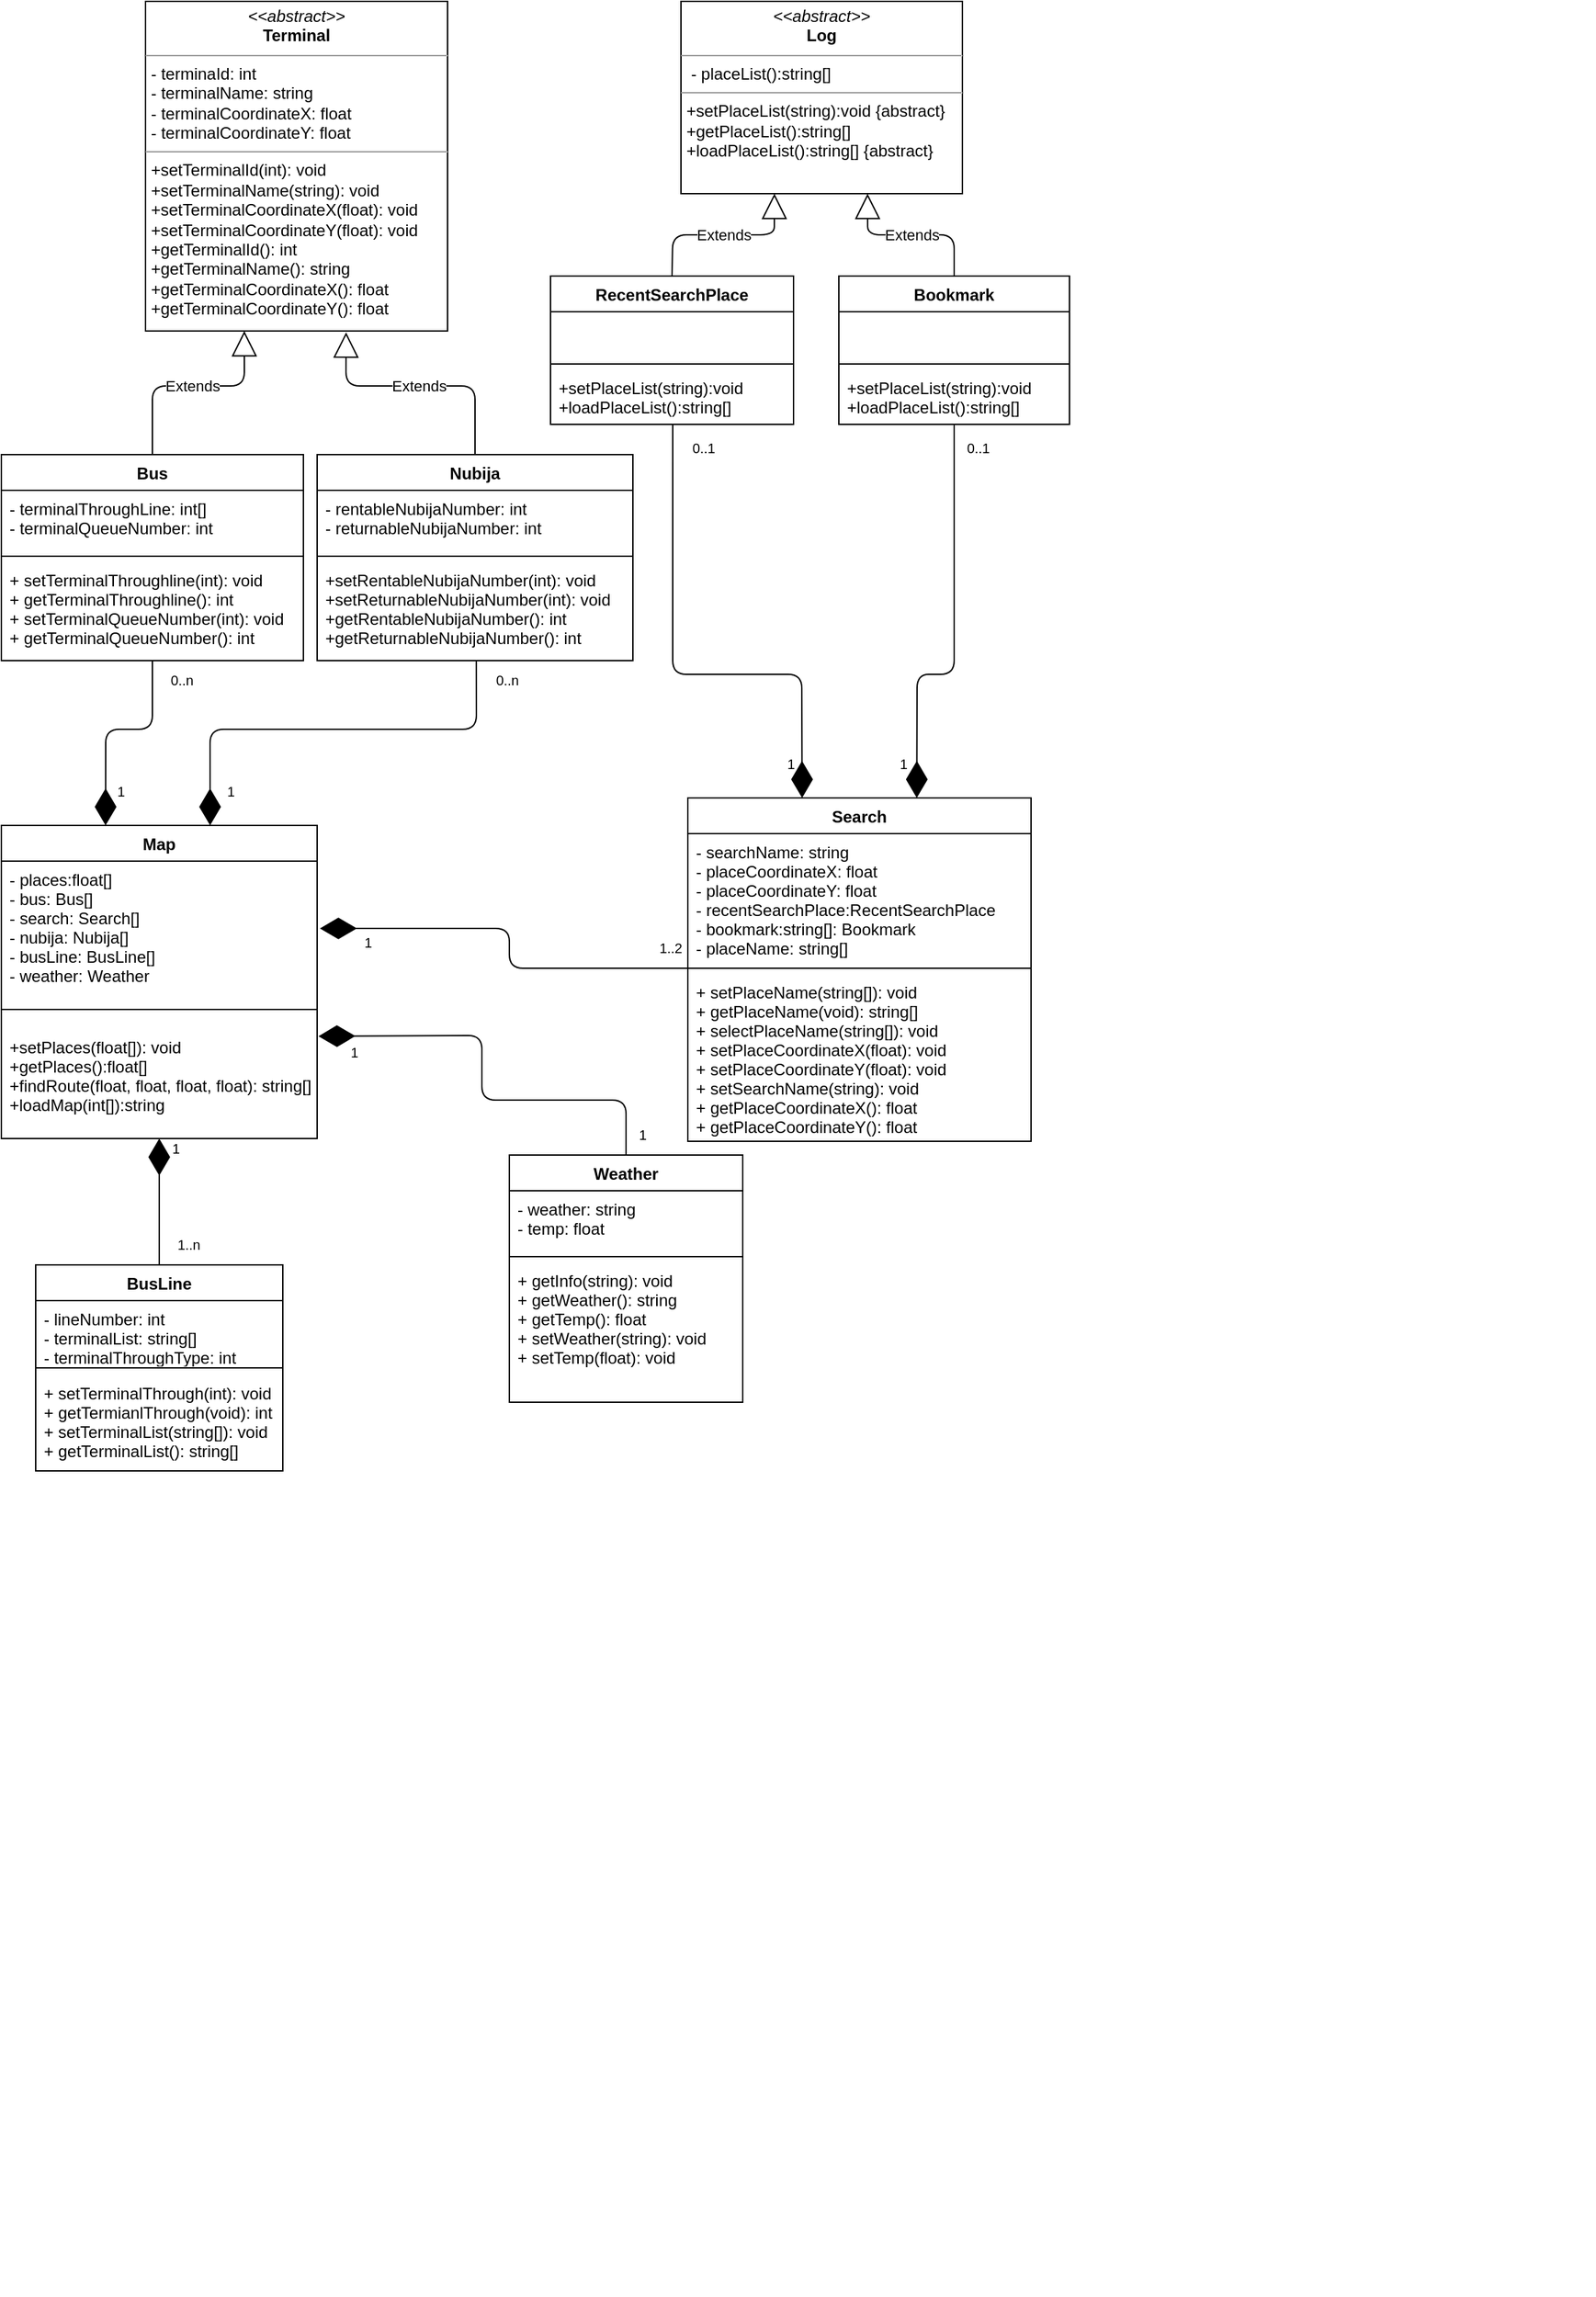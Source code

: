 <mxfile version="12.1.9" type="github" pages="1"><diagram id="FN55JzjhB0qvYEhzUZrB" name="Page-1"><mxGraphModel dx="1092" dy="545" grid="1" gridSize="10" guides="1" tooltips="1" connect="1" arrows="1" fold="1" page="1" pageScale="1" pageWidth="827" pageHeight="1169" math="0" shadow="0"><root><mxCell id="0"/><mxCell id="1" parent="0"/><mxCell id="YfqLZiuq-RBrFdygV_fY-1" value="Weather" style="swimlane;fontStyle=1;align=center;verticalAlign=top;childLayout=stackLayout;horizontal=1;startSize=26;horizontalStack=0;resizeParent=1;resizeParentMax=0;resizeLast=0;collapsible=1;marginBottom=0;" parent="1" vertex="1"><mxGeometry x="410" y="890" width="170" height="180" as="geometry"/></mxCell><mxCell id="YfqLZiuq-RBrFdygV_fY-2" value="- weather: string&#xa;- temp: float&#xa;&#xa;&#xa;" style="text;strokeColor=none;fillColor=none;align=left;verticalAlign=top;spacingLeft=4;spacingRight=4;overflow=hidden;rotatable=0;points=[[0,0.5],[1,0.5]];portConstraint=eastwest;" parent="YfqLZiuq-RBrFdygV_fY-1" vertex="1"><mxGeometry y="26" width="170" height="44" as="geometry"/></mxCell><mxCell id="YfqLZiuq-RBrFdygV_fY-3" value="" style="line;strokeWidth=1;fillColor=none;align=left;verticalAlign=middle;spacingTop=-1;spacingLeft=3;spacingRight=3;rotatable=0;labelPosition=right;points=[];portConstraint=eastwest;" parent="YfqLZiuq-RBrFdygV_fY-1" vertex="1"><mxGeometry y="70" width="170" height="8" as="geometry"/></mxCell><mxCell id="YfqLZiuq-RBrFdygV_fY-4" value="+ getInfo(string): void&#xa;+ getWeather(): string&#xa;+ getTemp(): float&#xa;+ setWeather(string): void&#xa;+ setTemp(float): void&#xa;&#xa;" style="text;strokeColor=none;fillColor=none;align=left;verticalAlign=top;spacingLeft=4;spacingRight=4;overflow=hidden;rotatable=0;points=[[0,0.5],[1,0.5]];portConstraint=eastwest;" parent="YfqLZiuq-RBrFdygV_fY-1" vertex="1"><mxGeometry y="78" width="170" height="102" as="geometry"/></mxCell><mxCell id="YfqLZiuq-RBrFdygV_fY-14" value="Nubija" style="swimlane;fontStyle=1;align=center;verticalAlign=top;childLayout=stackLayout;horizontal=1;startSize=26;horizontalStack=0;resizeParent=1;resizeParentMax=0;resizeLast=0;collapsible=1;marginBottom=0;" parent="1" vertex="1"><mxGeometry x="270" y="380" width="230" height="150" as="geometry"/></mxCell><mxCell id="YfqLZiuq-RBrFdygV_fY-15" value="- rentableNubijaNumber: int&#xa;- returnableNubijaNumber: int" style="text;strokeColor=none;fillColor=none;align=left;verticalAlign=top;spacingLeft=4;spacingRight=4;overflow=hidden;rotatable=0;points=[[0,0.5],[1,0.5]];portConstraint=eastwest;" parent="YfqLZiuq-RBrFdygV_fY-14" vertex="1"><mxGeometry y="26" width="230" height="44" as="geometry"/></mxCell><mxCell id="YfqLZiuq-RBrFdygV_fY-16" value="" style="line;strokeWidth=1;fillColor=none;align=left;verticalAlign=middle;spacingTop=-1;spacingLeft=3;spacingRight=3;rotatable=0;labelPosition=right;points=[];portConstraint=eastwest;" parent="YfqLZiuq-RBrFdygV_fY-14" vertex="1"><mxGeometry y="70" width="230" height="8" as="geometry"/></mxCell><mxCell id="YfqLZiuq-RBrFdygV_fY-17" value="+setRentableNubijaNumber(int): void&#xa;+setReturnableNubijaNumber(int): void&#xa;+getRentableNubijaNumber(): int&#xa;+getReturnableNubijaNumber(): int&#xa;" style="text;strokeColor=none;fillColor=none;align=left;verticalAlign=top;spacingLeft=4;spacingRight=4;overflow=hidden;rotatable=0;points=[[0,0.5],[1,0.5]];portConstraint=eastwest;" parent="YfqLZiuq-RBrFdygV_fY-14" vertex="1"><mxGeometry y="78" width="230" height="72" as="geometry"/></mxCell><mxCell id="dORa9sEvweq1nX9QKOWU-1" value="Search" style="swimlane;fontStyle=1;align=center;verticalAlign=top;childLayout=stackLayout;horizontal=1;startSize=26;horizontalStack=0;resizeParent=1;resizeParentMax=0;resizeLast=0;collapsible=1;marginBottom=0;" parent="1" vertex="1"><mxGeometry x="540" y="630" width="250" height="250" as="geometry"><mxRectangle x="635" y="673.5" width="70" height="26" as="alternateBounds"/></mxGeometry></mxCell><mxCell id="dORa9sEvweq1nX9QKOWU-2" value="- searchName: string&#xa;- placeCoordinateX: float&#xa;- placeCoordinateY: float&#xa;- recentSearchPlace:RecentSearchPlace&#xa;- bookmark:string[]: Bookmark&#xa;- placeName: string[]&#xa;" style="text;strokeColor=none;fillColor=none;align=left;verticalAlign=top;spacingLeft=4;spacingRight=4;overflow=hidden;rotatable=0;points=[[0,0.5],[1,0.5]];portConstraint=eastwest;" parent="dORa9sEvweq1nX9QKOWU-1" vertex="1"><mxGeometry y="26" width="250" height="94" as="geometry"/></mxCell><mxCell id="dORa9sEvweq1nX9QKOWU-3" value="" style="line;strokeWidth=1;fillColor=none;align=left;verticalAlign=middle;spacingTop=-1;spacingLeft=3;spacingRight=3;rotatable=0;labelPosition=right;points=[];portConstraint=eastwest;" parent="dORa9sEvweq1nX9QKOWU-1" vertex="1"><mxGeometry y="120" width="250" height="8" as="geometry"/></mxCell><mxCell id="dORa9sEvweq1nX9QKOWU-4" value="+ setPlaceName(string[]): void&#xa;+ getPlaceName(void): string[]&#xa;+ selectPlaceName(string[]): void&#xa;+ setPlaceCoordinateX(float): void&#xa;+ setPlaceCoordinateY(float): void&#xa;+ setSearchName(string): void&#xa;+ getPlaceCoordinateX(): float&#xa;+ getPlaceCoordinateY(): float" style="text;strokeColor=none;fillColor=none;align=left;verticalAlign=top;spacingLeft=4;spacingRight=4;overflow=hidden;rotatable=0;points=[[0,0.5],[1,0.5]];portConstraint=eastwest;" parent="dORa9sEvweq1nX9QKOWU-1" vertex="1"><mxGeometry y="128" width="250" height="122" as="geometry"/></mxCell><mxCell id="dORa9sEvweq1nX9QKOWU-6" value="RecentSearchPlace" style="swimlane;fontStyle=1;align=center;verticalAlign=top;childLayout=stackLayout;horizontal=1;startSize=26;horizontalStack=0;resizeParent=1;resizeParentMax=0;resizeLast=0;collapsible=1;marginBottom=0;" parent="1" vertex="1"><mxGeometry x="440" y="250" width="177" height="108" as="geometry"/></mxCell><mxCell id="dORa9sEvweq1nX9QKOWU-7" value="&#xa;" style="text;strokeColor=none;fillColor=none;align=left;verticalAlign=top;spacingLeft=4;spacingRight=4;overflow=hidden;rotatable=0;points=[[0,0.5],[1,0.5]];portConstraint=eastwest;" parent="dORa9sEvweq1nX9QKOWU-6" vertex="1"><mxGeometry y="26" width="177" height="34" as="geometry"/></mxCell><mxCell id="dORa9sEvweq1nX9QKOWU-8" value="" style="line;strokeWidth=1;fillColor=none;align=left;verticalAlign=middle;spacingTop=-1;spacingLeft=3;spacingRight=3;rotatable=0;labelPosition=right;points=[];portConstraint=eastwest;" parent="dORa9sEvweq1nX9QKOWU-6" vertex="1"><mxGeometry y="60" width="177" height="8" as="geometry"/></mxCell><mxCell id="dORa9sEvweq1nX9QKOWU-9" value="+setPlaceList(string):void&#xa;+loadPlaceList():string[]" style="text;strokeColor=none;fillColor=none;align=left;verticalAlign=top;spacingLeft=4;spacingRight=4;overflow=hidden;rotatable=0;points=[[0,0.5],[1,0.5]];portConstraint=eastwest;" parent="dORa9sEvweq1nX9QKOWU-6" vertex="1"><mxGeometry y="68" width="177" height="40" as="geometry"/></mxCell><mxCell id="dORa9sEvweq1nX9QKOWU-14" value="Bookmark" style="swimlane;fontStyle=1;align=center;verticalAlign=top;childLayout=stackLayout;horizontal=1;startSize=26;horizontalStack=0;resizeParent=1;resizeParentMax=0;resizeLast=0;collapsible=1;marginBottom=0;" parent="1" vertex="1"><mxGeometry x="650" y="250" width="168" height="108" as="geometry"/></mxCell><mxCell id="dORa9sEvweq1nX9QKOWU-15" value="&#xa;" style="text;strokeColor=none;fillColor=none;align=left;verticalAlign=top;spacingLeft=4;spacingRight=4;overflow=hidden;rotatable=0;points=[[0,0.5],[1,0.5]];portConstraint=eastwest;" parent="dORa9sEvweq1nX9QKOWU-14" vertex="1"><mxGeometry y="26" width="168" height="34" as="geometry"/></mxCell><mxCell id="dORa9sEvweq1nX9QKOWU-16" value="" style="line;strokeWidth=1;fillColor=none;align=left;verticalAlign=middle;spacingTop=-1;spacingLeft=3;spacingRight=3;rotatable=0;labelPosition=right;points=[];portConstraint=eastwest;" parent="dORa9sEvweq1nX9QKOWU-14" vertex="1"><mxGeometry y="60" width="168" height="8" as="geometry"/></mxCell><mxCell id="dORa9sEvweq1nX9QKOWU-17" value="+setPlaceList(string):void&#xa;+loadPlaceList():string[]" style="text;strokeColor=none;fillColor=none;align=left;verticalAlign=top;spacingLeft=4;spacingRight=4;overflow=hidden;rotatable=0;points=[[0,0.5],[1,0.5]];portConstraint=eastwest;" parent="dORa9sEvweq1nX9QKOWU-14" vertex="1"><mxGeometry y="68" width="168" height="40" as="geometry"/></mxCell><mxCell id="dORa9sEvweq1nX9QKOWU-32" value="Extends" style="endArrow=block;endSize=16;endFill=0;html=1;entryX=0.664;entryY=1.004;entryDx=0;entryDy=0;entryPerimeter=0;exitX=0.5;exitY=0;exitDx=0;exitDy=0;" parent="1" source="YfqLZiuq-RBrFdygV_fY-14" target="UYJ70HYdaBodhslfu7VE-12" edge="1"><mxGeometry width="160" relative="1" as="geometry"><mxPoint x="50" y="890" as="sourcePoint"/><mxPoint x="210" y="890" as="targetPoint"/><Array as="points"><mxPoint x="385" y="330"/><mxPoint x="291" y="330"/></Array></mxGeometry></mxCell><mxCell id="dORa9sEvweq1nX9QKOWU-33" value="Extends" style="endArrow=block;endSize=16;endFill=0;html=1;entryX=0.327;entryY=1;entryDx=0;entryDy=0;entryPerimeter=0;exitX=0.5;exitY=0;exitDx=0;exitDy=0;" parent="1" source="Zh9CDBSOGB6Wx7lAXDzi-7" target="UYJ70HYdaBodhslfu7VE-12" edge="1"><mxGeometry width="160" relative="1" as="geometry"><mxPoint x="115" y="380" as="sourcePoint"/><mxPoint x="210" y="890" as="targetPoint"/><Array as="points"><mxPoint x="150" y="330"/><mxPoint x="217" y="330"/></Array></mxGeometry></mxCell><mxCell id="Zh9CDBSOGB6Wx7lAXDzi-7" value="Bus" style="swimlane;fontStyle=1;align=center;verticalAlign=top;childLayout=stackLayout;horizontal=1;startSize=26;horizontalStack=0;resizeParent=1;resizeParentMax=0;resizeLast=0;collapsible=1;marginBottom=0;" parent="1" vertex="1"><mxGeometry x="40" y="380" width="220" height="150" as="geometry"/></mxCell><mxCell id="Zh9CDBSOGB6Wx7lAXDzi-8" value="- terminalThroughLine: int[]&#xa;- terminalQueueNumber: int&#xa;&#xa;" style="text;strokeColor=none;fillColor=none;align=left;verticalAlign=top;spacingLeft=4;spacingRight=4;overflow=hidden;rotatable=0;points=[[0,0.5],[1,0.5]];portConstraint=eastwest;" parent="Zh9CDBSOGB6Wx7lAXDzi-7" vertex="1"><mxGeometry y="26" width="220" height="44" as="geometry"/></mxCell><mxCell id="Zh9CDBSOGB6Wx7lAXDzi-9" value="" style="line;strokeWidth=1;fillColor=none;align=left;verticalAlign=middle;spacingTop=-1;spacingLeft=3;spacingRight=3;rotatable=0;labelPosition=right;points=[];portConstraint=eastwest;" parent="Zh9CDBSOGB6Wx7lAXDzi-7" vertex="1"><mxGeometry y="70" width="220" height="8" as="geometry"/></mxCell><mxCell id="Zh9CDBSOGB6Wx7lAXDzi-10" value="+ setTerminalThroughline(int): void &#xa;+ getTerminalThroughline(): int&#xa;+ setTerminalQueueNumber(int): void&#xa;+ getTerminalQueueNumber(): int&#xa;" style="text;strokeColor=none;fillColor=none;align=left;verticalAlign=top;spacingLeft=4;spacingRight=4;overflow=hidden;rotatable=0;points=[[0,0.5],[1,0.5]];portConstraint=eastwest;" parent="Zh9CDBSOGB6Wx7lAXDzi-7" vertex="1"><mxGeometry y="78" width="220" height="72" as="geometry"/></mxCell><mxCell id="UYJ70HYdaBodhslfu7VE-12" value="&lt;p style=&quot;margin: 0px ; margin-top: 4px ; text-align: center&quot;&gt;&lt;i&gt;&amp;lt;&amp;lt;abstract&amp;gt;&amp;gt;&lt;/i&gt;&lt;br&gt;&lt;b&gt;Terminal&lt;/b&gt;&lt;/p&gt;&lt;hr size=&quot;1&quot;&gt;&lt;p style=&quot;margin: 0px ; margin-left: 4px&quot;&gt;- terminaId: int&lt;br&gt;- terminalName: string&lt;br&gt;- terminalCoordinateX: float&lt;br&gt;- terminalCoordinateY: float&lt;/p&gt;&lt;hr size=&quot;1&quot;&gt;&lt;p style=&quot;margin: 0px ; margin-left: 4px&quot;&gt;+setTerminalId(int): void&lt;br&gt;+setTerminalName(string): void&lt;br&gt;+setTerminalCoordinateX(float): void&lt;br&gt;+setTerminalCoordinateY(float): void&lt;br&gt;+getTerminalId(): int&lt;br&gt;+getTerminalName(): string&lt;br&gt;+getTerminalCoordinateX(): float&lt;br&gt;+getTerminalCoordinateY(): float&lt;/p&gt;" style="verticalAlign=top;align=left;overflow=fill;fontSize=12;fontFamily=Helvetica;html=1;" parent="1" vertex="1"><mxGeometry x="145" y="50" width="220" height="240" as="geometry"/></mxCell><mxCell id="UYJ70HYdaBodhslfu7VE-13" value="&lt;p style=&quot;margin: 0px ; margin-top: 4px ; text-align: center&quot;&gt;&lt;i&gt;&amp;lt;&amp;lt;abstract&amp;gt;&amp;gt;&lt;/i&gt;&lt;br&gt;&lt;b&gt;Log&lt;/b&gt;&lt;br&gt;&lt;/p&gt;&lt;hr size=&quot;1&quot;&gt;&lt;p style=&quot;margin: 0px ; margin-left: 4px&quot;&gt;&amp;nbsp;- placeList():string[]&lt;/p&gt;&lt;hr size=&quot;1&quot;&gt;&lt;p style=&quot;margin: 0px ; margin-left: 4px&quot;&gt;+setPlaceList(string):void {abstract}&lt;br&gt;+getPlaceList():string[]&lt;br&gt;+loadPlaceList():string[] {abstract}&lt;/p&gt;&lt;div&gt;&lt;br&gt;&lt;/div&gt;" style="verticalAlign=top;align=left;overflow=fill;fontSize=12;fontFamily=Helvetica;html=1;" parent="1" vertex="1"><mxGeometry x="535" y="50" width="205" height="140" as="geometry"/></mxCell><mxCell id="UYJ70HYdaBodhslfu7VE-30" value="BusLine" style="swimlane;fontStyle=1;align=center;verticalAlign=top;childLayout=stackLayout;horizontal=1;startSize=26;horizontalStack=0;resizeParent=1;resizeParentMax=0;resizeLast=0;collapsible=1;marginBottom=0;" parent="1" vertex="1"><mxGeometry x="65" y="970" width="180" height="150" as="geometry"/></mxCell><mxCell id="UYJ70HYdaBodhslfu7VE-31" value="- lineNumber: int&#xa;- terminalList: string[]&#xa;- terminalThroughType: int" style="text;strokeColor=none;fillColor=none;align=left;verticalAlign=top;spacingLeft=4;spacingRight=4;overflow=hidden;rotatable=0;points=[[0,0.5],[1,0.5]];portConstraint=eastwest;" parent="UYJ70HYdaBodhslfu7VE-30" vertex="1"><mxGeometry y="26" width="180" height="44" as="geometry"/></mxCell><mxCell id="UYJ70HYdaBodhslfu7VE-32" value="" style="line;strokeWidth=1;fillColor=none;align=left;verticalAlign=middle;spacingTop=-1;spacingLeft=3;spacingRight=3;rotatable=0;labelPosition=right;points=[];portConstraint=eastwest;" parent="UYJ70HYdaBodhslfu7VE-30" vertex="1"><mxGeometry y="70" width="180" height="10" as="geometry"/></mxCell><mxCell id="UYJ70HYdaBodhslfu7VE-33" value="+ setTerminalThrough(int): void&#xa;+ getTermianlThrough(void): int&#xa;+ setTerminalList(string[]): void&#xa;+ getTerminalList(): string[]&#xa;" style="text;strokeColor=none;fillColor=none;align=left;verticalAlign=top;spacingLeft=4;spacingRight=4;overflow=hidden;rotatable=0;points=[[0,0.5],[1,0.5]];portConstraint=eastwest;" parent="UYJ70HYdaBodhslfu7VE-30" vertex="1"><mxGeometry y="80" width="180" height="70" as="geometry"/></mxCell><mxCell id="UYJ70HYdaBodhslfu7VE-68" value="Map" style="swimlane;fontStyle=1;align=center;verticalAlign=top;childLayout=stackLayout;horizontal=1;startSize=26;horizontalStack=0;resizeParent=1;resizeParentMax=0;resizeLast=0;collapsible=1;marginBottom=0;" parent="1" vertex="1"><mxGeometry x="40" y="650" width="230" height="228" as="geometry"/></mxCell><mxCell id="UYJ70HYdaBodhslfu7VE-69" value="- places:float[]&#xa;- bus: Bus[]&#xa;- search: Search[]&#xa;- nubija: Nubija[]&#xa;- busLine: BusLine[]&#xa;- weather: Weather" style="text;strokeColor=none;fillColor=none;align=left;verticalAlign=top;spacingLeft=4;spacingRight=4;overflow=hidden;rotatable=0;points=[[0,0.5],[1,0.5]];portConstraint=eastwest;" parent="UYJ70HYdaBodhslfu7VE-68" vertex="1"><mxGeometry y="26" width="230" height="94" as="geometry"/></mxCell><mxCell id="UYJ70HYdaBodhslfu7VE-70" value="" style="line;strokeWidth=1;fillColor=none;align=left;verticalAlign=middle;spacingTop=-1;spacingLeft=3;spacingRight=3;rotatable=0;labelPosition=right;points=[];portConstraint=eastwest;" parent="UYJ70HYdaBodhslfu7VE-68" vertex="1"><mxGeometry y="120" width="230" height="28" as="geometry"/></mxCell><mxCell id="UYJ70HYdaBodhslfu7VE-71" value="+setPlaces(float[]): void&#xa;+getPlaces():float[]&#xa;+findRoute(float, float, float, float): string[]&#xa;+loadMap(int[]):string&#xa;" style="text;strokeColor=none;fillColor=none;align=left;verticalAlign=top;spacingLeft=4;spacingRight=4;overflow=hidden;rotatable=0;points=[[0,0.5],[1,0.5]];portConstraint=eastwest;" parent="UYJ70HYdaBodhslfu7VE-68" vertex="1"><mxGeometry y="148" width="230" height="80" as="geometry"/></mxCell><mxCell id="UYJ70HYdaBodhslfu7VE-103" value="" style="endArrow=diamondThin;endFill=1;endSize=24;html=1;exitX=0.5;exitY=0;exitDx=0;exitDy=0;entryX=1.004;entryY=0.069;entryDx=0;entryDy=0;entryPerimeter=0;" parent="1" source="YfqLZiuq-RBrFdygV_fY-1" target="UYJ70HYdaBodhslfu7VE-71" edge="1"><mxGeometry width="160" relative="1" as="geometry"><mxPoint x="749" y="913.5" as="sourcePoint"/><mxPoint x="300" y="803" as="targetPoint"/><Array as="points"><mxPoint x="495" y="850"/><mxPoint x="390" y="850"/><mxPoint x="390" y="803"/></Array></mxGeometry></mxCell><mxCell id="UYJ70HYdaBodhslfu7VE-104" value="" style="endArrow=diamondThin;endFill=1;endSize=24;html=1;exitX=0.5;exitY=0;exitDx=0;exitDy=0;entryX=0.5;entryY=1;entryDx=0;entryDy=0;" parent="1" source="UYJ70HYdaBodhslfu7VE-30" target="UYJ70HYdaBodhslfu7VE-68" edge="1"><mxGeometry width="160" relative="1" as="geometry"><mxPoint x="729" y="963.5" as="sourcePoint"/><mxPoint x="889" y="963.5" as="targetPoint"/></mxGeometry></mxCell><mxCell id="UYJ70HYdaBodhslfu7VE-105" value="" style="endArrow=diamondThin;endFill=1;endSize=24;html=1;exitX=0.5;exitY=1;exitDx=0;exitDy=0;exitPerimeter=0;entryX=0.33;entryY=0;entryDx=0;entryDy=0;entryPerimeter=0;" parent="1" source="Zh9CDBSOGB6Wx7lAXDzi-10" target="UYJ70HYdaBodhslfu7VE-68" edge="1"><mxGeometry width="160" relative="1" as="geometry"><mxPoint x="330" y="630" as="sourcePoint"/><mxPoint x="490" y="630" as="targetPoint"/><Array as="points"><mxPoint x="150" y="580"/><mxPoint x="116" y="580"/></Array></mxGeometry></mxCell><mxCell id="UYJ70HYdaBodhslfu7VE-106" value="" style="endArrow=diamondThin;endFill=1;endSize=24;html=1;exitX=0.504;exitY=1;exitDx=0;exitDy=0;exitPerimeter=0;entryX=0.661;entryY=0;entryDx=0;entryDy=0;entryPerimeter=0;" parent="1" source="YfqLZiuq-RBrFdygV_fY-17" target="UYJ70HYdaBodhslfu7VE-68" edge="1"><mxGeometry width="160" relative="1" as="geometry"><mxPoint x="330" y="610" as="sourcePoint"/><mxPoint x="490" y="610" as="targetPoint"/><Array as="points"><mxPoint x="386" y="580"/><mxPoint x="192" y="580"/></Array></mxGeometry></mxCell><mxCell id="UYJ70HYdaBodhslfu7VE-115" value="Extends" style="endArrow=block;endSize=16;endFill=0;html=1;exitX=0.5;exitY=0;exitDx=0;exitDy=0;entryX=0.332;entryY=1;entryDx=0;entryDy=0;entryPerimeter=0;" parent="1" source="dORa9sEvweq1nX9QKOWU-6" target="UYJ70HYdaBodhslfu7VE-13" edge="1"><mxGeometry width="160" relative="1" as="geometry"><mxPoint x="610" y="420" as="sourcePoint"/><mxPoint x="770" y="420" as="targetPoint"/><Array as="points"><mxPoint x="529" y="220"/><mxPoint x="603" y="220"/></Array></mxGeometry></mxCell><mxCell id="UYJ70HYdaBodhslfu7VE-116" value="Extends" style="endArrow=block;endSize=16;endFill=0;html=1;entryX=0.663;entryY=1;entryDx=0;entryDy=0;entryPerimeter=0;exitX=0.5;exitY=0;exitDx=0;exitDy=0;" parent="1" source="dORa9sEvweq1nX9QKOWU-14" target="UYJ70HYdaBodhslfu7VE-13" edge="1"><mxGeometry width="160" relative="1" as="geometry"><mxPoint x="590" y="460" as="sourcePoint"/><mxPoint x="750" y="460" as="targetPoint"/><Array as="points"><mxPoint x="734" y="220"/><mxPoint x="671" y="220"/></Array></mxGeometry></mxCell><mxCell id="UYJ70HYdaBodhslfu7VE-119" value="" style="endArrow=diamondThin;endFill=1;endSize=24;html=1;exitX=0.503;exitY=1;exitDx=0;exitDy=0;exitPerimeter=0;entryX=0.333;entryY=0;entryDx=0;entryDy=0;entryPerimeter=0;" parent="1" source="dORa9sEvweq1nX9QKOWU-9" target="dORa9sEvweq1nX9QKOWU-1" edge="1"><mxGeometry width="160" relative="1" as="geometry"><mxPoint x="670" y="500" as="sourcePoint"/><mxPoint x="830" y="500" as="targetPoint"/><Array as="points"><mxPoint x="529" y="540"/><mxPoint x="623" y="540"/></Array></mxGeometry></mxCell><mxCell id="UYJ70HYdaBodhslfu7VE-120" value="" style="endArrow=diamondThin;endFill=1;endSize=24;html=1;exitX=0.5;exitY=1;exitDx=0;exitDy=0;exitPerimeter=0;entryX=0.667;entryY=0;entryDx=0;entryDy=0;entryPerimeter=0;" parent="1" source="dORa9sEvweq1nX9QKOWU-17" target="dORa9sEvweq1nX9QKOWU-1" edge="1"><mxGeometry width="160" relative="1" as="geometry"><mxPoint x="650" y="550" as="sourcePoint"/><mxPoint x="670" y="620" as="targetPoint"/><Array as="points"><mxPoint x="734" y="540"/><mxPoint x="707" y="540"/></Array></mxGeometry></mxCell><mxCell id="UYJ70HYdaBodhslfu7VE-129" value="1" style="resizable=0;html=1;align=right;verticalAlign=bottom;labelBackgroundColor=#ffffff;fontSize=10;" parent="1" connectable="0" vertex="1"><mxGeometry x="900" y="1230" as="geometry"><mxPoint x="-200" y="-616.5" as="offset"/></mxGeometry></mxCell><mxCell id="UYJ70HYdaBodhslfu7VE-130" value="1" style="resizable=0;html=1;align=right;verticalAlign=bottom;labelBackgroundColor=#ffffff;fontSize=10;" parent="1" connectable="0" vertex="1"><mxGeometry x="818" y="1230" as="geometry"><mxPoint x="-200" y="-616.5" as="offset"/></mxGeometry></mxCell><mxCell id="UYJ70HYdaBodhslfu7VE-137" value="1" style="resizable=0;html=1;align=right;verticalAlign=bottom;labelBackgroundColor=#ffffff;fontSize=10;" parent="1" connectable="0" vertex="1"><mxGeometry x="410" y="1250" as="geometry"><mxPoint x="-200" y="-616.5" as="offset"/></mxGeometry></mxCell><mxCell id="UYJ70HYdaBodhslfu7VE-138" value="1" style="resizable=0;html=1;align=right;verticalAlign=bottom;labelBackgroundColor=#ffffff;fontSize=10;" parent="1" connectable="0" vertex="1"><mxGeometry x="330" y="1250" as="geometry"><mxPoint x="-200" y="-616.5" as="offset"/></mxGeometry></mxCell><mxCell id="UYJ70HYdaBodhslfu7VE-139" value="1" style="resizable=0;html=1;align=right;verticalAlign=bottom;labelBackgroundColor=#ffffff;fontSize=10;" parent="1" connectable="0" vertex="1"><mxGeometry x="370" y="1510" as="geometry"><mxPoint x="-200" y="-616.5" as="offset"/></mxGeometry></mxCell><mxCell id="UYJ70HYdaBodhslfu7VE-140" value="" style="endArrow=diamondThin;endFill=1;endSize=24;html=1;exitX=0;exitY=0.5;exitDx=0;exitDy=0;exitPerimeter=0;" parent="1" source="dORa9sEvweq1nX9QKOWU-3" edge="1"><mxGeometry width="160" relative="1" as="geometry"><mxPoint x="500" y="760" as="sourcePoint"/><mxPoint x="272" y="725" as="targetPoint"/><Array as="points"><mxPoint x="410" y="754"/><mxPoint x="410" y="725"/></Array></mxGeometry></mxCell><mxCell id="UYJ70HYdaBodhslfu7VE-143" value="1" style="resizable=0;html=1;align=right;verticalAlign=bottom;labelBackgroundColor=#ffffff;fontSize=10;" parent="1" connectable="0" vertex="1"><mxGeometry x="510" y="1360" as="geometry"><mxPoint x="-200" y="-616.5" as="offset"/></mxGeometry></mxCell><mxCell id="UYJ70HYdaBodhslfu7VE-146" value="1" style="resizable=0;html=1;align=right;verticalAlign=bottom;labelBackgroundColor=#ffffff;fontSize=10;" parent="1" connectable="0" vertex="1"><mxGeometry x="500" y="1440" as="geometry"><mxPoint x="-200" y="-616.5" as="offset"/></mxGeometry></mxCell><mxCell id="UYJ70HYdaBodhslfu7VE-147" value="1" style="resizable=0;html=1;align=right;verticalAlign=bottom;labelBackgroundColor=#ffffff;fontSize=10;" parent="1" connectable="0" vertex="1"><mxGeometry x="710" y="1500" as="geometry"><mxPoint x="-200" y="-616.5" as="offset"/></mxGeometry></mxCell><mxCell id="UYJ70HYdaBodhslfu7VE-148" value="0..1" style="resizable=0;html=1;align=right;verticalAlign=bottom;labelBackgroundColor=#ffffff;fontSize=10;" parent="1" connectable="0" vertex="1"><mxGeometry x="760" y="1000" as="geometry"><mxPoint x="-200" y="-616.5" as="offset"/></mxGeometry></mxCell><mxCell id="UYJ70HYdaBodhslfu7VE-149" value="0..1" style="resizable=0;html=1;align=right;verticalAlign=bottom;labelBackgroundColor=#ffffff;fontSize=10;" parent="1" connectable="0" vertex="1"><mxGeometry x="960" y="1000" as="geometry"><mxPoint x="-200" y="-616.5" as="offset"/></mxGeometry></mxCell><mxCell id="UYJ70HYdaBodhslfu7VE-150" value="0..n" style="resizable=0;html=1;align=right;verticalAlign=bottom;labelBackgroundColor=#ffffff;fontSize=10;" parent="1" connectable="0" vertex="1"><mxGeometry x="380" y="1168.5" as="geometry"><mxPoint x="-200" y="-616.5" as="offset"/></mxGeometry></mxCell><mxCell id="UYJ70HYdaBodhslfu7VE-151" value="0..n" style="resizable=0;html=1;align=right;verticalAlign=bottom;labelBackgroundColor=#ffffff;fontSize=10;" parent="1" connectable="0" vertex="1"><mxGeometry x="617" y="1168.5" as="geometry"><mxPoint x="-200" y="-616.5" as="offset"/></mxGeometry></mxCell><mxCell id="UYJ70HYdaBodhslfu7VE-152" value="1..n" style="resizable=0;html=1;align=right;verticalAlign=bottom;labelBackgroundColor=#ffffff;fontSize=10;" parent="1" connectable="0" vertex="1"><mxGeometry x="385" y="1580" as="geometry"><mxPoint x="-200" y="-616.5" as="offset"/></mxGeometry></mxCell><mxCell id="T0JNk6U9Fz060DlmLOGV-1" value="1..2" style="resizable=0;html=1;align=right;verticalAlign=bottom;labelBackgroundColor=#ffffff;fontSize=10;rotation=0;" parent="1" connectable="0" vertex="1"><mxGeometry x="1200" y="1720" as="geometry"><mxPoint x="-664" y="-972.5" as="offset"/></mxGeometry></mxCell></root></mxGraphModel></diagram></mxfile>